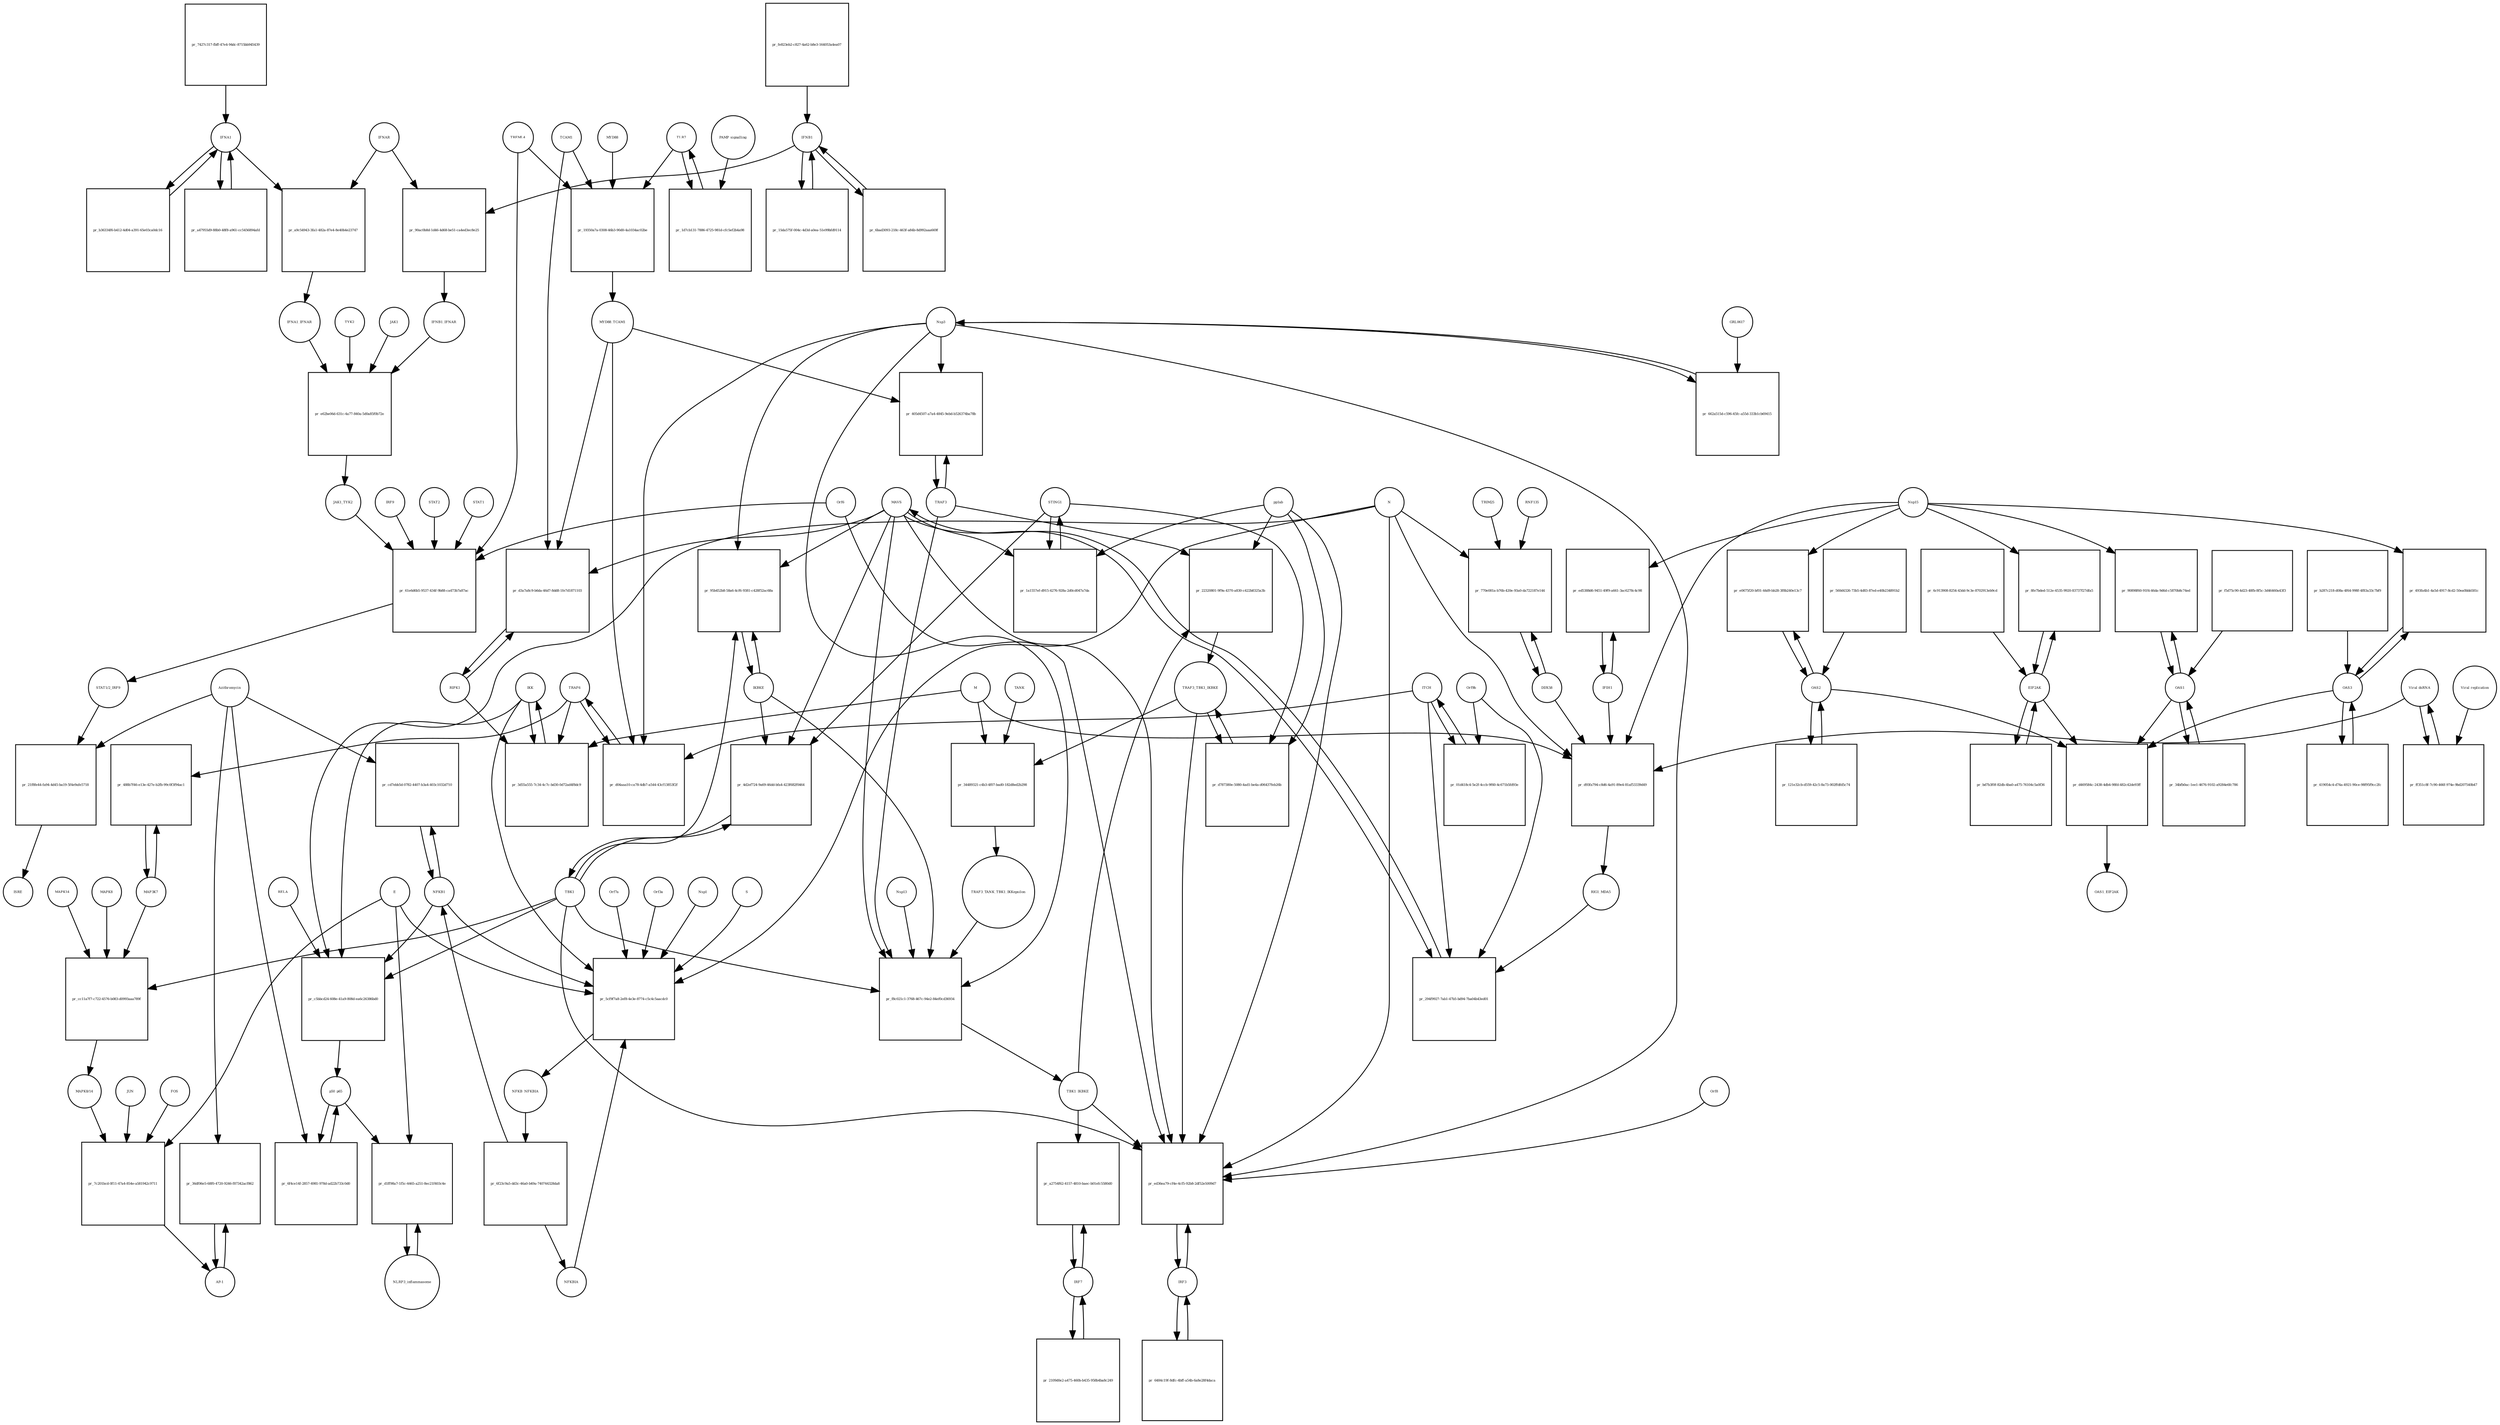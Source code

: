 strict digraph  {
IFNA1 [annotation="urn_miriam_pubmed_31226023|urn_miriam_wikipathways_WP4868", bipartite=0, cls=macromolecule, fontsize=4, label=IFNA1, shape=circle];
"pr_b36334f6-b412-4d04-a391-65e03ca0dc16" [annotation="", bipartite=1, cls=process, fontsize=4, label="pr_b36334f6-b412-4d04-a391-65e03ca0dc16", shape=square];
IFNB1 [annotation="urn_miriam_pubmed_31226023|urn_miriam_wikipathways_WP4868", bipartite=0, cls=macromolecule, fontsize=4, label=IFNB1, shape=circle];
"pr_15da575f-004c-4d3d-a0ea-51e99bfd9114" [annotation="", bipartite=1, cls=process, fontsize=4, label="pr_15da575f-004c-4d3d-a0ea-51e99bfd9114", shape=square];
"STAT1/2_IRF9" [annotation="urn_miriam_pubmed_31226023|urn_miriam_wikipathways_WP4868", bipartite=0, cls=complex, fontsize=4, label="STAT1/2_IRF9", shape=circle];
"pr_21f8fe44-fa94-4d45-ba19-5f4e9afe5718" [annotation="", bipartite=1, cls=process, fontsize=4, label="pr_21f8fe44-fa94-4d45-ba19-5f4e9afe5718", shape=square];
ISRE [annotation="urn_miriam_pubmed_31226023|urn_miriam_wikipathways_WP4868", bipartite=0, cls=complex, fontsize=4, label=ISRE, shape=circle];
Azithromycin [annotation=urn_miriam_wikipathways_WP4868, bipartite=0, cls="simple chemical", fontsize=4, label=Azithromycin, shape=circle];
"AP-1" [annotation="urn_miriam_pubmed_31226023|urn_miriam_wikipathways_WP4868", bipartite=0, cls=complex, fontsize=4, label="AP-1", shape=circle];
"pr_36df06e5-68f0-4720-9246-f87342acf862" [annotation="", bipartite=1, cls=process, fontsize=4, label="pr_36df06e5-68f0-4720-9246-f87342acf862", shape=square];
NFKB1 [annotation=urn_miriam_wikipathways_WP4868, bipartite=0, cls=macromolecule, fontsize=4, label=NFKB1, shape=circle];
"pr_cd7ebb5d-0782-4407-b3a4-403c1032d710" [annotation="", bipartite=1, cls=process, fontsize=4, label="pr_cd7ebb5d-0782-4407-b3a4-403c1032d710", shape=square];
IRF3 [annotation="", bipartite=0, cls=macromolecule, fontsize=4, label=IRF3, shape=circle];
"pr_6484c19f-8dfc-4bff-a54b-6a8e28f4daca" [annotation="", bipartite=1, cls=process, fontsize=4, label="pr_6484c19f-8dfc-4bff-a54b-6a8e28f4daca", shape=square];
p50_p65 [annotation="", bipartite=0, cls=complex, fontsize=4, label=p50_p65, shape=circle];
"pr_6f4ce14f-2857-4981-978d-ad22b733c0d0" [annotation="", bipartite=1, cls=process, fontsize=4, label="pr_6f4ce14f-2857-4981-978d-ad22b733c0d0", shape=square];
IRF7 [annotation="", bipartite=0, cls=macromolecule, fontsize=4, label=IRF7, shape=circle];
"pr_2109d0e2-a475-460b-b435-958b4ba8c249" [annotation="", bipartite=1, cls=process, fontsize=4, label="pr_2109d0e2-a475-460b-b435-958b4ba8c249", shape=square];
"pr_6bad3093-218c-463f-a84b-8d992aaa669f" [annotation="", bipartite=1, cls=process, fontsize=4, label="pr_6bad3093-218c-463f-a84b-8d992aaa669f", shape=square];
"pr_a47955d9-88b0-48f8-a961-cc5456894afd" [annotation="", bipartite=1, cls=process, fontsize=4, label="pr_a47955d9-88b0-48f8-a961-cc5456894afd", shape=square];
OAS1 [annotation="", bipartite=0, cls=macromolecule, fontsize=4, label=OAS1, shape=circle];
"pr_34bfb0ac-1ee1-4676-9102-a9284e6fc786" [annotation="", bipartite=1, cls=process, fontsize=4, label="pr_34bfb0ac-1ee1-4676-9102-a9284e6fc786", shape=square];
EIF2AK [annotation="", bipartite=0, cls=macromolecule, fontsize=4, label=EIF2AK, shape=circle];
"pr_bd7b3f0f-82db-4ba0-a475-76104c5a0f36" [annotation="", bipartite=1, cls=process, fontsize=4, label="pr_bd7b3f0f-82db-4ba0-a475-76104c5a0f36", shape=square];
OAS2 [annotation="", bipartite=0, cls=macromolecule, fontsize=4, label=OAS2, shape=circle];
"pr_121e32cb-d559-42c5-8a73-002ffdfd5c74" [annotation="", bipartite=1, cls=process, fontsize=4, label="pr_121e32cb-d559-42c5-8a73-002ffdfd5c74", shape=square];
OAS3 [annotation="", bipartite=0, cls=macromolecule, fontsize=4, label=OAS3, shape=circle];
"pr_419054c4-d74a-4921-90ce-98f95f9cc2fc" [annotation="", bipartite=1, cls=process, fontsize=4, label="pr_419054c4-d74a-4921-90ce-98f95f9cc2fc", shape=square];
"pr_fe823eb2-c827-4a62-b8e3-164053a4ea07" [annotation="", bipartite=1, cls=process, fontsize=4, label="pr_fe823eb2-c827-4a62-b8e3-164053a4ea07", shape=square];
"pr_7427c317-fbff-47e4-94dc-8715bb945439" [annotation="", bipartite=1, cls=process, fontsize=4, label="pr_7427c317-fbff-47e4-94dc-8715bb945439", shape=square];
"pr_f5d75c90-4d23-48fb-8f5c-3d46460a43f3" [annotation="", bipartite=1, cls=process, fontsize=4, label="pr_f5d75c90-4d23-48fb-8f5c-3d46460a43f3", shape=square];
"pr_6c913908-8254-43dd-9c3e-8702913eb9cd" [annotation="", bipartite=1, cls=process, fontsize=4, label="pr_6c913908-8254-43dd-9c3e-8702913eb9cd", shape=square];
TRAF6 [annotation="urn_miriam_pubmed_31226023|urn_miriam_wikipathways_WP4868", bipartite=0, cls=macromolecule, fontsize=4, label=TRAF6, shape=circle];
"pr_d04aaa10-ca78-4db7-a544-43cf13853f2f" [annotation="", bipartite=1, cls=process, fontsize=4, label="pr_d04aaa10-ca78-4db7-a544-43cf13853f2f", shape=square];
MYD88_TCAM1 [annotation=urn_miriam_pubmed_31226023, bipartite=0, cls=complex, fontsize=4, label=MYD88_TCAM1, shape=circle];
Nsp3 [annotation="urn_miriam_pubmed_31226023|urn_miriam_wikipathways_WP4868|urn_miriam_ncbiprotein_YP_009725299", bipartite=0, cls=macromolecule, fontsize=4, label=Nsp3, shape=circle];
ITCH [annotation="", bipartite=0, cls=macromolecule, fontsize=4, label=ITCH, shape=circle];
TBK1 [annotation="urn_miriam_pubmed_31226023|urn_miriam_wikipathways_WP4868|urn_miriam_pubmed_24622840", bipartite=0, cls=macromolecule, fontsize=4, label=TBK1, shape=circle];
"pr_4d2ef724-9a69-46dd-bfa4-423f682f0464" [annotation="", bipartite=1, cls=process, fontsize=4, label="pr_4d2ef724-9a69-46dd-bfa4-423f682f0464", shape=square];
IKBKE [annotation="", bipartite=0, cls=macromolecule, fontsize=4, label=IKBKE, shape=circle];
STING1 [annotation=urn_miriam_pubmed_24622840, bipartite=0, cls=macromolecule, fontsize=4, label=STING1, shape=circle];
MAVS [annotation="", bipartite=0, cls=macromolecule, fontsize=4, label=MAVS, shape=circle];
"pr_560d4326-73b5-4d83-87ed-e40b234891b2" [annotation="", bipartite=1, cls=process, fontsize=4, label="pr_560d4326-73b5-4d83-87ed-e40b234891b2", shape=square];
"pr_b287c218-d08a-4f64-998f-4f83a33c7bf9" [annotation="", bipartite=1, cls=process, fontsize=4, label="pr_b287c218-d08a-4f64-998f-4f83a33c7bf9", shape=square];
TRAF3 [annotation=urn_miriam_pubmed_31226023, bipartite=0, cls=macromolecule, fontsize=4, label=TRAF3, shape=circle];
"pr_405d4507-a7a4-4845-9ebd-b526374ba78b" [annotation="", bipartite=1, cls=process, fontsize=4, label="pr_405d4507-a7a4-4845-9ebd-b526374ba78b", shape=square];
MAP3K7 [annotation="", bipartite=0, cls=macromolecule, fontsize=4, label=MAP3K7, shape=circle];
"pr_488b7f46-e13e-427e-b2fb-99c0f3f94ac1" [annotation="", bipartite=1, cls=process, fontsize=4, label="pr_488b7f46-e13e-427e-b2fb-99c0f3f94ac1", shape=square];
IKK [annotation="", bipartite=0, cls=complex, fontsize=4, label=IKK, shape=circle];
"pr_3d55a555-7c34-4c7c-bd30-0d72ad4f8dc9" [annotation="", bipartite=1, cls=process, fontsize=4, label="pr_3d55a555-7c34-4c7c-bd30-0d72ad4f8dc9", shape=square];
RIPK1 [annotation="", bipartite=0, cls=macromolecule, fontsize=4, label=RIPK1, shape=circle];
M [annotation="urn_miriam_pubmed_31226023|urn_miriam_ncbiprotein_BCD58756", bipartite=0, cls=macromolecule, fontsize=4, label=M, shape=circle];
"pr_95b452b8-58a6-4cf6-9381-c428f52ac68a" [annotation="", bipartite=1, cls=process, fontsize=4, label="pr_95b452b8-58a6-4cf6-9381-c428f52ac68a", shape=square];
"pr_ed36ea79-cf4e-4cf5-92b8-2df52e5009d7" [annotation="", bipartite=1, cls=process, fontsize=4, label="pr_ed36ea79-cf4e-4cf5-92b8-2df52e5009d7", shape=square];
TBK1_IKBKE [annotation="urn_miriam_pubmed_31226023|urn_miriam_wikipathways_WP4868|urn_miriam_pubmed_24622840", bipartite=0, cls=complex, fontsize=4, label=TBK1_IKBKE, shape=circle];
N [annotation="urn_miriam_pubmed_31226023|urn_miriam_ncbiprotein_BCD58761", bipartite=0, cls=macromolecule, fontsize=4, label=N, shape=circle];
TRAF3_TBK1_IKBKE [annotation=urn_miriam_pubmed_24622840, bipartite=0, cls=complex, fontsize=4, label=TRAF3_TBK1_IKBKE, shape=circle];
Orf8 [annotation=urn_miriam_ncbiprotein_BCD58760, bipartite=0, cls=complex, fontsize=4, label=Orf8, shape=circle];
Orf6 [annotation="urn_miriam_pubmed_31226023|urn_miriam_ncbiprotein_BCD58757", bipartite=0, cls=macromolecule, fontsize=4, label=Orf6, shape=circle];
pp1ab [annotation="urn_miriam_ncbiprotein_YP_009724389|urn_miriam_pubmed_24622840", bipartite=0, cls=macromolecule, fontsize=4, label=pp1ab, shape=circle];
"pr_d3a7a8c9-b6da-46d7-8dd8-1fe7d1871103" [annotation="", bipartite=1, cls=process, fontsize=4, label="pr_d3a7a8c9-b6da-46d7-8dd8-1fe7d1871103", shape=square];
TCAM1 [annotation=urn_miriam_pubmed_31226023, bipartite=0, cls=macromolecule, fontsize=4, label=TCAM1, shape=circle];
"pr_294f9927-7ab1-47b5-bd94-7ba04b43ed01" [annotation="", bipartite=1, cls=process, fontsize=4, label="pr_294f9927-7ab1-47b5-bd94-7ba04b43ed01", shape=square];
RIG1_MDA5 [annotation="urn_miriam_pubmed_31226023|urn_miriam_pubmed_19052324", bipartite=0, cls=complex, fontsize=4, label=RIG1_MDA5, shape=circle];
Orf9b [annotation="urn_miriam_pubmed_31226023|urn_miriam_ncbiprotein_ABI96969|urn_miriam_uniprot_P0DTD2", bipartite=0, cls=macromolecule, fontsize=4, label=Orf9b, shape=circle];
"pr_493fa4b1-4a5d-4917-8cd2-50ea0bbb581c" [annotation="", bipartite=1, cls=process, fontsize=4, label="pr_493fa4b1-4a5d-4917-8cd2-50ea0bbb581c", shape=square];
Nsp15 [annotation="urn_miriam_pubmed_31226023|urn_miriam_ncbiprotein_YP_009725310", bipartite=0, cls=macromolecule, fontsize=4, label=Nsp15, shape=circle];
"pr_e0675f20-bf01-44d9-bb28-3f8b240e13c7" [annotation="", bipartite=1, cls=process, fontsize=4, label="pr_e0675f20-bf01-44d9-bb28-3f8b240e13c7", shape=square];
"pr_90898f60-91f4-46da-9d6d-c5870b8c74ed" [annotation="", bipartite=1, cls=process, fontsize=4, label="pr_90898f60-91f4-46da-9d6d-c5870b8c74ed", shape=square];
"pr_8fe7bded-512e-4535-9920-83737f27dfa5" [annotation="", bipartite=1, cls=process, fontsize=4, label="pr_8fe7bded-512e-4535-9920-83737f27dfa5", shape=square];
"Viral dsRNA" [annotation="urn_miriam_pubmed_31226023|urn_miriam_pubmed_19052324|urn_miriam_taxonomy_694009", bipartite=0, cls="nucleic acid feature", fontsize=4, label="Viral dsRNA", shape=circle];
"pr_ff351c8f-7c90-466f-974e-9bd207540b47" [annotation="", bipartite=1, cls=process, fontsize=4, label="pr_ff351c8f-7c90-466f-974e-9bd207540b47", shape=square];
"Viral replication" [annotation="urn_miriam_pubmed_31226023|urn_miriam_pubmed_19052324|urn_miriam_mesh_D014779", bipartite=0, cls=phenotype, fontsize=4, label="Viral replication", shape=circle];
"pr_662a515d-c596-45fc-a55d-333b1cb69415" [annotation="", bipartite=1, cls=process, fontsize=4, label="pr_662a515d-c596-45fc-a55d-333b1cb69415", shape=square];
GRL0617 [annotation=urn_miriam_wikipathways_WP4868, bipartite=0, cls="simple chemical", fontsize=4, label=GRL0617, shape=circle];
"pr_1a1557ef-d915-4276-928a-2d0cd047a7da" [annotation="", bipartite=1, cls=process, fontsize=4, label="pr_1a1557ef-d915-4276-928a-2d0cd047a7da", shape=square];
"pr_d787380e-5080-4ad1-be4a-d06437feb26b" [annotation="", bipartite=1, cls=process, fontsize=4, label="pr_d787380e-5080-4ad1-be4a-d06437feb26b", shape=square];
TLR7 [annotation=urn_miriam_pubmed_31226023, bipartite=0, cls=macromolecule, fontsize=4, label=TLR7, shape=circle];
"pr_1d7cb131-7886-4725-981d-cfc5ef2b4a98" [annotation="", bipartite=1, cls=process, fontsize=4, label="pr_1d7cb131-7886-4725-981d-cfc5ef2b4a98", shape=square];
"PAMP signalling" [annotation="urn_miriam_pubmed_31226023|urn_miriam_mesh_D000069452", bipartite=0, cls=phenotype, fontsize=4, label="PAMP signalling", shape=circle];
IFIH1 [annotation="", bipartite=0, cls=macromolecule, fontsize=4, label=IFIH1, shape=circle];
"pr_ed5388d6-9451-49f9-a661-3ac6278c4c98" [annotation="", bipartite=1, cls=process, fontsize=4, label="pr_ed5388d6-9451-49f9-a661-3ac6278c4c98", shape=square];
DDX58 [annotation="urn_miriam_pubmed_31226023|urn_miriam_pubmed_19052324", bipartite=0, cls=macromolecule, fontsize=4, label=DDX58, shape=circle];
"pr_770e081a-b76b-420e-93a0-da722187e144" [annotation="", bipartite=1, cls=process, fontsize=4, label="pr_770e081a-b76b-420e-93a0-da722187e144", shape=square];
TRIM25 [annotation="", bipartite=0, cls=macromolecule, fontsize=4, label=TRIM25, shape=circle];
RNF135 [annotation="", bipartite=0, cls=macromolecule, fontsize=4, label=RNF135, shape=circle];
"pr_01d418c4-5e2f-4ccb-9f60-4c671b5fd93e" [annotation="", bipartite=1, cls=process, fontsize=4, label="pr_01d418c4-5e2f-4ccb-9f60-4c671b5fd93e", shape=square];
"pr_34489321-c4b3-4f07-bad0-182d8ed2b298" [annotation="", bipartite=1, cls=process, fontsize=4, label="pr_34489321-c4b3-4f07-bad0-182d8ed2b298", shape=square];
TRAF3_TANK_TBK1_IKKepsilon [annotation="", bipartite=0, cls=complex, fontsize=4, label=TRAF3_TANK_TBK1_IKKepsilon, shape=circle];
TANK [annotation="", bipartite=0, cls=macromolecule, fontsize=4, label=TANK, shape=circle];
"pr_a2754f62-4157-4810-baec-b01efc5580d0" [annotation="", bipartite=1, cls=process, fontsize=4, label="pr_a2754f62-4157-4810-baec-b01efc5580d0", shape=square];
NLRP3_inflammasome [annotation="", bipartite=0, cls=complex, fontsize=4, label=NLRP3_inflammasome, shape=circle];
"pr_d1ff98a7-1f5c-4465-a251-8ec21f403c4e" [annotation="", bipartite=1, cls=process, fontsize=4, label="pr_d1ff98a7-1f5c-4465-a251-8ec21f403c4e", shape=square];
E [annotation="urn_miriam_pubmed_31226023|urn_miriam_ncbiprotein_BCD58755", bipartite=0, cls=macromolecule, fontsize=4, label=E, shape=circle];
STAT1 [annotation="urn_miriam_pubmed_31226023|urn_miriam_wikipathways_WP4868", bipartite=0, cls=macromolecule, fontsize=4, label=STAT1, shape=circle];
"pr_61e6d6b5-9537-434f-9b88-ca473b7a87ac" [annotation="", bipartite=1, cls=process, fontsize=4, label="pr_61e6d6b5-9537-434f-9b88-ca473b7a87ac", shape=square];
TREML4 [annotation=urn_miriam_wikipathways_WP4868, bipartite=0, cls=macromolecule, fontsize=4, label=TREML4, shape=circle];
JAK1_TYK2 [annotation="urn_miriam_pubmed_31226023|urn_miriam_wikipathways_WP4868", bipartite=0, cls=complex, fontsize=4, label=JAK1_TYK2, shape=circle];
IRF9 [annotation="urn_miriam_pubmed_31226023|urn_miriam_wikipathways_WP4868", bipartite=0, cls=macromolecule, fontsize=4, label=IRF9, shape=circle];
STAT2 [annotation="urn_miriam_pubmed_31226023|urn_miriam_wikipathways_WP4868", bipartite=0, cls=macromolecule, fontsize=4, label=STAT2, shape=circle];
"pr_d469584c-2438-4db4-98fd-482c42de93ff" [annotation="", bipartite=1, cls=process, fontsize=4, label="pr_d469584c-2438-4db4-98fd-482c42de93ff", shape=square];
OAS1_EIF2AK [annotation="", bipartite=0, cls=complex, fontsize=4, label=OAS1_EIF2AK, shape=circle];
JAK1 [annotation="urn_miriam_pubmed_31226023|urn_miriam_wikipathways_WP4868", bipartite=0, cls=macromolecule, fontsize=4, label=JAK1, shape=circle];
"pr_e62be06d-631c-4a77-840a-5d0a85f0b72e" [annotation="", bipartite=1, cls=process, fontsize=4, label="pr_e62be06d-631c-4a77-840a-5d0a85f0b72e", shape=square];
IFNA1_IFNAR [annotation="urn_miriam_pubmed_31226023|urn_miriam_wikipathways_WP4868", bipartite=0, cls=complex, fontsize=4, label=IFNA1_IFNAR, shape=circle];
IFNB1_IFNAR [annotation="urn_miriam_pubmed_31226023|urn_miriam_wikipathways_WP4868", bipartite=0, cls=complex, fontsize=4, label=IFNB1_IFNAR, shape=circle];
TYK2 [annotation="urn_miriam_pubmed_31226023|urn_miriam_wikipathways_WP4868", bipartite=0, cls=macromolecule, fontsize=4, label=TYK2, shape=circle];
MYD88 [annotation="urn_miriam_pubmed_31226023|urn_miriam_wikipathways_WP4868", bipartite=0, cls=macromolecule, fontsize=4, label=MYD88, shape=circle];
"pr_19350a7a-0308-46b3-90d0-4a1034ac02be" [annotation="", bipartite=1, cls=process, fontsize=4, label="pr_19350a7a-0308-46b3-90d0-4a1034ac02be", shape=square];
NFKB_NFKBIA [annotation="urn_miriam_pubmed_31226023|urn_miriam_wikipathways_WP4868", bipartite=0, cls=complex, fontsize=4, label=NFKB_NFKBIA, shape=circle];
"pr_6f23c9a5-dd3c-46a0-b49a-740744328da8" [annotation="", bipartite=1, cls=process, fontsize=4, label="pr_6f23c9a5-dd3c-46a0-b49a-740744328da8", shape=square];
NFKBIA [annotation="urn_miriam_pubmed_31226023|urn_miriam_wikipathways_WP4868", bipartite=0, cls=macromolecule, fontsize=4, label=NFKBIA, shape=circle];
IFNAR [annotation="urn_miriam_pubmed_31226023|urn_miriam_wikipathways_WP4868", bipartite=0, cls=complex, fontsize=4, label=IFNAR, shape=circle];
"pr_a9c54943-3fa1-482a-87e4-8e40b4e23747" [annotation="", bipartite=1, cls=process, fontsize=4, label="pr_a9c54943-3fa1-482a-87e4-8e40b4e23747", shape=square];
"pr_90ac0b8d-1d46-4d68-be51-ca4ed3ec8e25" [annotation="", bipartite=1, cls=process, fontsize=4, label="pr_90ac0b8d-1d46-4d68-be51-ca4ed3ec8e25", shape=square];
MAPK14 [annotation="urn_miriam_pubmed_31226023|urn_miriam_wikipathways_WP4868", bipartite=0, cls=macromolecule, fontsize=4, label=MAPK14, shape=circle];
"pr_cc11a7f7-c722-4576-b083-d0993aaa789f" [annotation="", bipartite=1, cls=process, fontsize=4, label="pr_cc11a7f7-c722-4576-b083-d0993aaa789f", shape=square];
"MAPK8/14" [annotation="urn_miriam_pubmed_31226023|urn_miriam_wikipathways_WP4868", bipartite=0, cls=complex, fontsize=4, label="MAPK8/14", shape=circle];
MAPK8 [annotation="urn_miriam_pubmed_31226023|urn_miriam_wikipathways_WP4868", bipartite=0, cls=macromolecule, fontsize=4, label=MAPK8, shape=circle];
JUN [annotation="urn_miriam_pubmed_31226023|urn_miriam_wikipathways_WP4868", bipartite=0, cls=macromolecule, fontsize=4, label=JUN, shape=circle];
"pr_7c201bcd-0f11-47a4-854e-a581942c9711" [annotation="", bipartite=1, cls=process, fontsize=4, label="pr_7c201bcd-0f11-47a4-854e-a581942c9711", shape=square];
FOS [annotation="urn_miriam_pubmed_31226023|urn_miriam_wikipathways_WP4868", bipartite=0, cls=macromolecule, fontsize=4, label=FOS, shape=circle];
"pr_5cf9f7a8-2ef8-4e3e-8774-c5c4c5aacdc0" [annotation="", bipartite=1, cls=process, fontsize=4, label="pr_5cf9f7a8-2ef8-4e3e-8774-c5c4c5aacdc0", shape=square];
Nsp1 [annotation="urn_miriam_pubmed_31226023|urn_miriam_ncbiprotein_YP_009725297", bipartite=0, cls=macromolecule, fontsize=4, label=Nsp1, shape=circle];
S [annotation=urn_miriam_ncbiprotein_BCD58753, bipartite=0, cls=macromolecule, fontsize=4, label=S, shape=circle];
Orf7a [annotation=urn_miriam_ncbiprotein_BCD58758, bipartite=0, cls=macromolecule, fontsize=4, label=Orf7a, shape=circle];
Orf3a [annotation=urn_miriam_ncbiprotein_BCD58754, bipartite=0, cls=macromolecule, fontsize=4, label=Orf3a, shape=circle];
"pr_f8c021c1-3768-467c-94e2-84ef0cd36934" [annotation="", bipartite=1, cls=process, fontsize=4, label="pr_f8c021c1-3768-467c-94e2-84ef0cd36934", shape=square];
Nsp13 [annotation="urn_miriam_uniprot_P0DTD1|urn_miriam_wikipathways_WP4868|urn_miriam_ncbiprotein_YP_009725308", bipartite=0, cls=macromolecule, fontsize=4, label=Nsp13, shape=circle];
RELA [annotation="", bipartite=0, cls=macromolecule, fontsize=4, label=RELA, shape=circle];
"pr_c5bbcd24-608e-41a9-808d-ea6c26386bd0" [annotation="", bipartite=1, cls=process, fontsize=4, label="pr_c5bbcd24-608e-41a9-808d-ea6c26386bd0", shape=square];
"pr_d93fa794-c8d6-4a91-89e4-81af53339d49" [annotation="", bipartite=1, cls=process, fontsize=4, label="pr_d93fa794-c8d6-4a91-89e4-81af53339d49", shape=square];
"pr_22320801-9f9a-4370-a830-c422b8325a3b" [annotation="", bipartite=1, cls=process, fontsize=4, label="pr_22320801-9f9a-4370-a830-c422b8325a3b", shape=square];
IFNA1 -> "pr_b36334f6-b412-4d04-a391-65e03ca0dc16"  [annotation="", interaction_type=consumption];
IFNA1 -> "pr_a47955d9-88b0-48f8-a961-cc5456894afd"  [annotation="", interaction_type=consumption];
IFNA1 -> "pr_a9c54943-3fa1-482a-87e4-8e40b4e23747"  [annotation="", interaction_type=consumption];
"pr_b36334f6-b412-4d04-a391-65e03ca0dc16" -> IFNA1  [annotation="", interaction_type=production];
IFNB1 -> "pr_15da575f-004c-4d3d-a0ea-51e99bfd9114"  [annotation="", interaction_type=consumption];
IFNB1 -> "pr_6bad3093-218c-463f-a84b-8d992aaa669f"  [annotation="", interaction_type=consumption];
IFNB1 -> "pr_90ac0b8d-1d46-4d68-be51-ca4ed3ec8e25"  [annotation="", interaction_type=consumption];
"pr_15da575f-004c-4d3d-a0ea-51e99bfd9114" -> IFNB1  [annotation="", interaction_type=production];
"STAT1/2_IRF9" -> "pr_21f8fe44-fa94-4d45-ba19-5f4e9afe5718"  [annotation="", interaction_type=consumption];
"pr_21f8fe44-fa94-4d45-ba19-5f4e9afe5718" -> ISRE  [annotation="", interaction_type=production];
Azithromycin -> "pr_21f8fe44-fa94-4d45-ba19-5f4e9afe5718"  [annotation=urn_miriam_pubmed_31226023, interaction_type=inhibition];
Azithromycin -> "pr_36df06e5-68f0-4720-9246-f87342acf862"  [annotation=urn_miriam_pubmed_31226023, interaction_type=inhibition];
Azithromycin -> "pr_cd7ebb5d-0782-4407-b3a4-403c1032d710"  [annotation=urn_miriam_wikipathways_WP4868, interaction_type=inhibition];
Azithromycin -> "pr_6f4ce14f-2857-4981-978d-ad22b733c0d0"  [annotation=urn_miriam_pubmed_31226023, interaction_type=inhibition];
"AP-1" -> "pr_36df06e5-68f0-4720-9246-f87342acf862"  [annotation="", interaction_type=consumption];
"pr_36df06e5-68f0-4720-9246-f87342acf862" -> "AP-1"  [annotation="", interaction_type=production];
NFKB1 -> "pr_cd7ebb5d-0782-4407-b3a4-403c1032d710"  [annotation="", interaction_type=consumption];
NFKB1 -> "pr_5cf9f7a8-2ef8-4e3e-8774-c5c4c5aacdc0"  [annotation="", interaction_type=consumption];
NFKB1 -> "pr_c5bbcd24-608e-41a9-808d-ea6c26386bd0"  [annotation="", interaction_type=consumption];
"pr_cd7ebb5d-0782-4407-b3a4-403c1032d710" -> NFKB1  [annotation="", interaction_type=production];
IRF3 -> "pr_6484c19f-8dfc-4bff-a54b-6a8e28f4daca"  [annotation="", interaction_type=consumption];
IRF3 -> "pr_ed36ea79-cf4e-4cf5-92b8-2df52e5009d7"  [annotation="", interaction_type=consumption];
"pr_6484c19f-8dfc-4bff-a54b-6a8e28f4daca" -> IRF3  [annotation="", interaction_type=production];
p50_p65 -> "pr_6f4ce14f-2857-4981-978d-ad22b733c0d0"  [annotation="", interaction_type=consumption];
p50_p65 -> "pr_d1ff98a7-1f5c-4465-a251-8ec21f403c4e"  [annotation="urn_miriam_pubmed_32133002|urn_miriam_taxonomy_694009|urn_miriam_pubmed_28531279", interaction_type=catalysis];
"pr_6f4ce14f-2857-4981-978d-ad22b733c0d0" -> p50_p65  [annotation="", interaction_type=production];
IRF7 -> "pr_2109d0e2-a475-460b-b435-958b4ba8c249"  [annotation="", interaction_type=consumption];
IRF7 -> "pr_a2754f62-4157-4810-baec-b01efc5580d0"  [annotation="", interaction_type=consumption];
"pr_2109d0e2-a475-460b-b435-958b4ba8c249" -> IRF7  [annotation="", interaction_type=production];
"pr_6bad3093-218c-463f-a84b-8d992aaa669f" -> IFNB1  [annotation="", interaction_type=production];
"pr_a47955d9-88b0-48f8-a961-cc5456894afd" -> IFNA1  [annotation="", interaction_type=production];
OAS1 -> "pr_34bfb0ac-1ee1-4676-9102-a9284e6fc786"  [annotation="", interaction_type=consumption];
OAS1 -> "pr_90898f60-91f4-46da-9d6d-c5870b8c74ed"  [annotation="", interaction_type=consumption];
OAS1 -> "pr_d469584c-2438-4db4-98fd-482c42de93ff"  [annotation="", interaction_type=consumption];
"pr_34bfb0ac-1ee1-4676-9102-a9284e6fc786" -> OAS1  [annotation="", interaction_type=production];
EIF2AK -> "pr_bd7b3f0f-82db-4ba0-a475-76104c5a0f36"  [annotation="", interaction_type=consumption];
EIF2AK -> "pr_8fe7bded-512e-4535-9920-83737f27dfa5"  [annotation="", interaction_type=consumption];
EIF2AK -> "pr_d469584c-2438-4db4-98fd-482c42de93ff"  [annotation="", interaction_type=consumption];
"pr_bd7b3f0f-82db-4ba0-a475-76104c5a0f36" -> EIF2AK  [annotation="", interaction_type=production];
OAS2 -> "pr_121e32cb-d559-42c5-8a73-002ffdfd5c74"  [annotation="", interaction_type=consumption];
OAS2 -> "pr_e0675f20-bf01-44d9-bb28-3f8b240e13c7"  [annotation="", interaction_type=consumption];
OAS2 -> "pr_d469584c-2438-4db4-98fd-482c42de93ff"  [annotation="", interaction_type=consumption];
"pr_121e32cb-d559-42c5-8a73-002ffdfd5c74" -> OAS2  [annotation="", interaction_type=production];
OAS3 -> "pr_419054c4-d74a-4921-90ce-98f95f9cc2fc"  [annotation="", interaction_type=consumption];
OAS3 -> "pr_493fa4b1-4a5d-4917-8cd2-50ea0bbb581c"  [annotation="", interaction_type=consumption];
OAS3 -> "pr_d469584c-2438-4db4-98fd-482c42de93ff"  [annotation="", interaction_type=consumption];
"pr_419054c4-d74a-4921-90ce-98f95f9cc2fc" -> OAS3  [annotation="", interaction_type=production];
"pr_fe823eb2-c827-4a62-b8e3-164053a4ea07" -> IFNB1  [annotation="", interaction_type=production];
"pr_7427c317-fbff-47e4-94dc-8715bb945439" -> IFNA1  [annotation="", interaction_type=production];
"pr_f5d75c90-4d23-48fb-8f5c-3d46460a43f3" -> OAS1  [annotation="", interaction_type=production];
"pr_6c913908-8254-43dd-9c3e-8702913eb9cd" -> EIF2AK  [annotation="", interaction_type=production];
TRAF6 -> "pr_d04aaa10-ca78-4db7-a544-43cf13853f2f"  [annotation="", interaction_type=consumption];
TRAF6 -> "pr_488b7f46-e13e-427e-b2fb-99c0f3f94ac1"  [annotation=urn_miriam_pubmed_31226023, interaction_type=catalysis];
TRAF6 -> "pr_3d55a555-7c34-4c7c-bd30-0d72ad4f8dc9"  [annotation="urn_miriam_pubmed_31226023|urn_miriam_taxonomy_694009", interaction_type=catalysis];
"pr_d04aaa10-ca78-4db7-a544-43cf13853f2f" -> TRAF6  [annotation="", interaction_type=production];
MYD88_TCAM1 -> "pr_d04aaa10-ca78-4db7-a544-43cf13853f2f"  [annotation="urn_miriam_pubmed_31226023|urn_miriam_taxonomy_694009|urn_miriam_pubmed_25135833", interaction_type=catalysis];
MYD88_TCAM1 -> "pr_405d4507-a7a4-4845-9ebd-b526374ba78b"  [annotation="urn_miriam_pubmed_31226023|urn_miriam_taxonomy_694009", interaction_type=catalysis];
MYD88_TCAM1 -> "pr_d3a7a8c9-b6da-46d7-8dd8-1fe7d1871103"  [annotation="urn_miriam_pubmed_20404851|urn_miriam_pubmed_31226023", interaction_type=catalysis];
Nsp3 -> "pr_d04aaa10-ca78-4db7-a544-43cf13853f2f"  [annotation="urn_miriam_pubmed_31226023|urn_miriam_taxonomy_694009|urn_miriam_pubmed_25135833", interaction_type=inhibition];
Nsp3 -> "pr_405d4507-a7a4-4845-9ebd-b526374ba78b"  [annotation="urn_miriam_pubmed_31226023|urn_miriam_taxonomy_694009", interaction_type=inhibition];
Nsp3 -> "pr_95b452b8-58a6-4cf6-9381-c428f52ac68a"  [annotation="urn_miriam_pubmed_18353649|urn_miriam_pubmed_25636800|urn_miriam_pubmed_31226023|urn_miriam_taxonomy_694009", interaction_type=inhibition];
Nsp3 -> "pr_ed36ea79-cf4e-4cf5-92b8-2df52e5009d7"  [annotation="urn_miriam_pubmed_14679297|urn_miriam_pubmed_17108024|urn_miriam_pubmed_24622840|urn_miriam_pubmed_25481026|urn_miriam_pubmed_25636800|urn_miriam_pubmed_29294448|urn_miriam_pubmed_17761676|urn_miriam_pubmed_18440553|urn_miriam_pubmed_31226023|urn_miriam_taxonomy_694009", interaction_type=inhibition];
Nsp3 -> "pr_662a515d-c596-45fc-a55d-333b1cb69415"  [annotation="", interaction_type=consumption];
Nsp3 -> "pr_f8c021c1-3768-467c-94e2-84ef0cd36934"  [annotation="urn_miriam_pubmed_31226023|urn_miriam_taxonomy_694009|urn_miriam_pubmed_19380580", interaction_type=inhibition];
ITCH -> "pr_d04aaa10-ca78-4db7-a544-43cf13853f2f"  [annotation="urn_miriam_pubmed_31226023|urn_miriam_taxonomy_694009|urn_miriam_pubmed_25135833", interaction_type=inhibition];
ITCH -> "pr_294f9927-7ab1-47b5-bd94-7ba04b43ed01"  [annotation="urn_miriam_pubmed_19052324|urn_miriam_pubmed_25135833|urn_miriam_pubmed_31226023|urn_miriam_taxonomy_694009", interaction_type=inhibition];
ITCH -> "pr_01d418c4-5e2f-4ccb-9f60-4c671b5fd93e"  [annotation="", interaction_type=consumption];
TBK1 -> "pr_4d2ef724-9a69-46dd-bfa4-423f682f0464"  [annotation="", interaction_type=consumption];
TBK1 -> "pr_95b452b8-58a6-4cf6-9381-c428f52ac68a"  [annotation="urn_miriam_pubmed_18353649|urn_miriam_pubmed_25636800|urn_miriam_pubmed_31226023|urn_miriam_taxonomy_694009", interaction_type=catalysis];
TBK1 -> "pr_ed36ea79-cf4e-4cf5-92b8-2df52e5009d7"  [annotation="urn_miriam_pubmed_14679297|urn_miriam_pubmed_17108024|urn_miriam_pubmed_24622840|urn_miriam_pubmed_25481026|urn_miriam_pubmed_25636800|urn_miriam_pubmed_29294448|urn_miriam_pubmed_17761676|urn_miriam_pubmed_18440553|urn_miriam_pubmed_31226023|urn_miriam_taxonomy_694009", interaction_type=catalysis];
TBK1 -> "pr_cc11a7f7-c722-4576-b083-d0993aaa789f"  [annotation=urn_miriam_pubmed_31226023, interaction_type=catalysis];
TBK1 -> "pr_f8c021c1-3768-467c-94e2-84ef0cd36934"  [annotation="", interaction_type=consumption];
TBK1 -> "pr_c5bbcd24-608e-41a9-808d-ea6c26386bd0"  [annotation="urn_miriam_pubmed_14679297|urn_miriam_pubmed_17108024|urn_miriam_pubmed_19609947|urn_miriam_pubmed_31226023|urn_miriam_taxonomy_694009", interaction_type=catalysis];
"pr_4d2ef724-9a69-46dd-bfa4-423f682f0464" -> TBK1  [annotation="", interaction_type=production];
IKBKE -> "pr_4d2ef724-9a69-46dd-bfa4-423f682f0464"  [annotation="urn_miriam_pubmed_24622840|urn_miriam_pubmed_25636800|urn_miriam_pubmed_26631542", interaction_type=catalysis];
IKBKE -> "pr_95b452b8-58a6-4cf6-9381-c428f52ac68a"  [annotation="", interaction_type=consumption];
IKBKE -> "pr_f8c021c1-3768-467c-94e2-84ef0cd36934"  [annotation="", interaction_type=consumption];
STING1 -> "pr_4d2ef724-9a69-46dd-bfa4-423f682f0464"  [annotation="urn_miriam_pubmed_24622840|urn_miriam_pubmed_25636800|urn_miriam_pubmed_26631542", interaction_type=catalysis];
STING1 -> "pr_1a1557ef-d915-4276-928a-2d0cd047a7da"  [annotation="", interaction_type=consumption];
STING1 -> "pr_d787380e-5080-4ad1-be4a-d06437feb26b"  [annotation="urn_miriam_pubmed_24622840|urn_miriam_taxonomy_694009", interaction_type=catalysis];
MAVS -> "pr_4d2ef724-9a69-46dd-bfa4-423f682f0464"  [annotation="urn_miriam_pubmed_24622840|urn_miriam_pubmed_25636800|urn_miriam_pubmed_26631542", interaction_type=catalysis];
MAVS -> "pr_95b452b8-58a6-4cf6-9381-c428f52ac68a"  [annotation="urn_miriam_pubmed_18353649|urn_miriam_pubmed_25636800|urn_miriam_pubmed_31226023|urn_miriam_taxonomy_694009", interaction_type=catalysis];
MAVS -> "pr_ed36ea79-cf4e-4cf5-92b8-2df52e5009d7"  [annotation="urn_miriam_pubmed_14679297|urn_miriam_pubmed_17108024|urn_miriam_pubmed_24622840|urn_miriam_pubmed_25481026|urn_miriam_pubmed_25636800|urn_miriam_pubmed_29294448|urn_miriam_pubmed_17761676|urn_miriam_pubmed_18440553|urn_miriam_pubmed_31226023|urn_miriam_taxonomy_694009", interaction_type=catalysis];
MAVS -> "pr_d3a7a8c9-b6da-46d7-8dd8-1fe7d1871103"  [annotation="urn_miriam_pubmed_20404851|urn_miriam_pubmed_31226023", interaction_type=catalysis];
MAVS -> "pr_294f9927-7ab1-47b5-bd94-7ba04b43ed01"  [annotation="", interaction_type=consumption];
MAVS -> "pr_1a1557ef-d915-4276-928a-2d0cd047a7da"  [annotation="urn_miriam_pubmed_22312431|urn_miriam_pubmed_24622840|urn_miriam_taxonomy_694009", interaction_type=catalysis];
MAVS -> "pr_f8c021c1-3768-467c-94e2-84ef0cd36934"  [annotation="urn_miriam_pubmed_31226023|urn_miriam_taxonomy_694009|urn_miriam_pubmed_19380580", interaction_type=catalysis];
"pr_560d4326-73b5-4d83-87ed-e40b234891b2" -> OAS2  [annotation="", interaction_type=production];
"pr_b287c218-d08a-4f64-998f-4f83a33c7bf9" -> OAS3  [annotation="", interaction_type=production];
TRAF3 -> "pr_405d4507-a7a4-4845-9ebd-b526374ba78b"  [annotation="", interaction_type=consumption];
TRAF3 -> "pr_f8c021c1-3768-467c-94e2-84ef0cd36934"  [annotation="urn_miriam_pubmed_31226023|urn_miriam_taxonomy_694009|urn_miriam_pubmed_19380580", interaction_type=catalysis];
TRAF3 -> "pr_22320801-9f9a-4370-a830-c422b8325a3b"  [annotation="", interaction_type=consumption];
"pr_405d4507-a7a4-4845-9ebd-b526374ba78b" -> TRAF3  [annotation="", interaction_type=production];
MAP3K7 -> "pr_488b7f46-e13e-427e-b2fb-99c0f3f94ac1"  [annotation="", interaction_type=consumption];
MAP3K7 -> "pr_cc11a7f7-c722-4576-b083-d0993aaa789f"  [annotation=urn_miriam_pubmed_31226023, interaction_type=catalysis];
"pr_488b7f46-e13e-427e-b2fb-99c0f3f94ac1" -> MAP3K7  [annotation="", interaction_type=production];
IKK -> "pr_3d55a555-7c34-4c7c-bd30-0d72ad4f8dc9"  [annotation="", interaction_type=consumption];
IKK -> "pr_5cf9f7a8-2ef8-4e3e-8774-c5c4c5aacdc0"  [annotation="urn_miriam_pubmed_31226023|urn_miriam_taxonomy_694009", interaction_type=inhibition];
IKK -> "pr_c5bbcd24-608e-41a9-808d-ea6c26386bd0"  [annotation="urn_miriam_pubmed_14679297|urn_miriam_pubmed_17108024|urn_miriam_pubmed_19609947|urn_miriam_pubmed_31226023|urn_miriam_taxonomy_694009", interaction_type=catalysis];
"pr_3d55a555-7c34-4c7c-bd30-0d72ad4f8dc9" -> IKK  [annotation="", interaction_type=production];
RIPK1 -> "pr_3d55a555-7c34-4c7c-bd30-0d72ad4f8dc9"  [annotation="urn_miriam_pubmed_31226023|urn_miriam_taxonomy_694009", interaction_type=catalysis];
RIPK1 -> "pr_d3a7a8c9-b6da-46d7-8dd8-1fe7d1871103"  [annotation="", interaction_type=consumption];
M -> "pr_3d55a555-7c34-4c7c-bd30-0d72ad4f8dc9"  [annotation="urn_miriam_pubmed_31226023|urn_miriam_taxonomy_694009", interaction_type=inhibition];
M -> "pr_34489321-c4b3-4f07-bad0-182d8ed2b298"  [annotation="urn_miriam_pubmed_19380580|urn_miriam_taxonomy_694009", interaction_type=inhibition];
M -> "pr_d93fa794-c8d6-4a91-89e4-81af53339d49"  [annotation="urn_miriam_pubmed_19052324|urn_miriam_pubmed_31226023|urn_miriam_taxonomy_694009", interaction_type=inhibition];
"pr_95b452b8-58a6-4cf6-9381-c428f52ac68a" -> IKBKE  [annotation="", interaction_type=production];
"pr_ed36ea79-cf4e-4cf5-92b8-2df52e5009d7" -> IRF3  [annotation="", interaction_type=production];
TBK1_IKBKE -> "pr_ed36ea79-cf4e-4cf5-92b8-2df52e5009d7"  [annotation="urn_miriam_pubmed_14679297|urn_miriam_pubmed_17108024|urn_miriam_pubmed_24622840|urn_miriam_pubmed_25481026|urn_miriam_pubmed_25636800|urn_miriam_pubmed_29294448|urn_miriam_pubmed_17761676|urn_miriam_pubmed_18440553|urn_miriam_pubmed_31226023|urn_miriam_taxonomy_694009", interaction_type=catalysis];
TBK1_IKBKE -> "pr_a2754f62-4157-4810-baec-b01efc5580d0"  [annotation=urn_miriam_pubmed_19380580, interaction_type=catalysis];
TBK1_IKBKE -> "pr_22320801-9f9a-4370-a830-c422b8325a3b"  [annotation="", interaction_type=consumption];
N -> "pr_ed36ea79-cf4e-4cf5-92b8-2df52e5009d7"  [annotation="urn_miriam_pubmed_14679297|urn_miriam_pubmed_17108024|urn_miriam_pubmed_24622840|urn_miriam_pubmed_25481026|urn_miriam_pubmed_25636800|urn_miriam_pubmed_29294448|urn_miriam_pubmed_17761676|urn_miriam_pubmed_18440553|urn_miriam_pubmed_31226023|urn_miriam_taxonomy_694009", interaction_type=inhibition];
N -> "pr_770e081a-b76b-420e-93a0-da722187e144"  [annotation="urn_miriam_pubmed_25581309|urn_miriam_pubmed_28148787|urn_miriam_taxonomy_694009", interaction_type=inhibition];
N -> "pr_5cf9f7a8-2ef8-4e3e-8774-c5c4c5aacdc0"  [annotation="urn_miriam_pubmed_31226023|urn_miriam_taxonomy_694009", interaction_type=catalysis];
N -> "pr_c5bbcd24-608e-41a9-808d-ea6c26386bd0"  [annotation="urn_miriam_pubmed_14679297|urn_miriam_pubmed_17108024|urn_miriam_pubmed_19609947|urn_miriam_pubmed_31226023|urn_miriam_taxonomy_694009", interaction_type=inhibition];
N -> "pr_d93fa794-c8d6-4a91-89e4-81af53339d49"  [annotation="urn_miriam_pubmed_19052324|urn_miriam_pubmed_31226023|urn_miriam_taxonomy_694009", interaction_type=inhibition];
TRAF3_TBK1_IKBKE -> "pr_ed36ea79-cf4e-4cf5-92b8-2df52e5009d7"  [annotation="urn_miriam_pubmed_14679297|urn_miriam_pubmed_17108024|urn_miriam_pubmed_24622840|urn_miriam_pubmed_25481026|urn_miriam_pubmed_25636800|urn_miriam_pubmed_29294448|urn_miriam_pubmed_17761676|urn_miriam_pubmed_18440553|urn_miriam_pubmed_31226023|urn_miriam_taxonomy_694009", interaction_type=catalysis];
TRAF3_TBK1_IKBKE -> "pr_d787380e-5080-4ad1-be4a-d06437feb26b"  [annotation="", interaction_type=consumption];
TRAF3_TBK1_IKBKE -> "pr_34489321-c4b3-4f07-bad0-182d8ed2b298"  [annotation="", interaction_type=consumption];
Orf8 -> "pr_ed36ea79-cf4e-4cf5-92b8-2df52e5009d7"  [annotation="urn_miriam_pubmed_14679297|urn_miriam_pubmed_17108024|urn_miriam_pubmed_24622840|urn_miriam_pubmed_25481026|urn_miriam_pubmed_25636800|urn_miriam_pubmed_29294448|urn_miriam_pubmed_17761676|urn_miriam_pubmed_18440553|urn_miriam_pubmed_31226023|urn_miriam_taxonomy_694009", interaction_type=inhibition];
Orf6 -> "pr_ed36ea79-cf4e-4cf5-92b8-2df52e5009d7"  [annotation="urn_miriam_pubmed_14679297|urn_miriam_pubmed_17108024|urn_miriam_pubmed_24622840|urn_miriam_pubmed_25481026|urn_miriam_pubmed_25636800|urn_miriam_pubmed_29294448|urn_miriam_pubmed_17761676|urn_miriam_pubmed_18440553|urn_miriam_pubmed_31226023|urn_miriam_taxonomy_694009", interaction_type=inhibition];
Orf6 -> "pr_61e6d6b5-9537-434f-9b88-ca473b7a87ac"  [annotation="urn_miriam_pubmed_31226023|urn_miriam_taxonomy_694009", interaction_type=inhibition];
pp1ab -> "pr_ed36ea79-cf4e-4cf5-92b8-2df52e5009d7"  [annotation="urn_miriam_pubmed_14679297|urn_miriam_pubmed_17108024|urn_miriam_pubmed_24622840|urn_miriam_pubmed_25481026|urn_miriam_pubmed_25636800|urn_miriam_pubmed_29294448|urn_miriam_pubmed_17761676|urn_miriam_pubmed_18440553|urn_miriam_pubmed_31226023|urn_miriam_taxonomy_694009", interaction_type=inhibition];
pp1ab -> "pr_1a1557ef-d915-4276-928a-2d0cd047a7da"  [annotation="urn_miriam_pubmed_22312431|urn_miriam_pubmed_24622840|urn_miriam_taxonomy_694009", interaction_type=inhibition];
pp1ab -> "pr_d787380e-5080-4ad1-be4a-d06437feb26b"  [annotation="urn_miriam_pubmed_24622840|urn_miriam_taxonomy_694009", interaction_type=inhibition];
pp1ab -> "pr_22320801-9f9a-4370-a830-c422b8325a3b"  [annotation="urn_miriam_pubmed_24622840|urn_miriam_taxonomy_694009", interaction_type=inhibition];
"pr_d3a7a8c9-b6da-46d7-8dd8-1fe7d1871103" -> RIPK1  [annotation="", interaction_type=production];
TCAM1 -> "pr_d3a7a8c9-b6da-46d7-8dd8-1fe7d1871103"  [annotation="urn_miriam_pubmed_20404851|urn_miriam_pubmed_31226023", interaction_type=catalysis];
TCAM1 -> "pr_19350a7a-0308-46b3-90d0-4a1034ac02be"  [annotation="", interaction_type=consumption];
"pr_294f9927-7ab1-47b5-bd94-7ba04b43ed01" -> MAVS  [annotation="", interaction_type=production];
RIG1_MDA5 -> "pr_294f9927-7ab1-47b5-bd94-7ba04b43ed01"  [annotation="urn_miriam_pubmed_19052324|urn_miriam_pubmed_25135833|urn_miriam_pubmed_31226023|urn_miriam_taxonomy_694009", interaction_type=catalysis];
Orf9b -> "pr_294f9927-7ab1-47b5-bd94-7ba04b43ed01"  [annotation="urn_miriam_pubmed_19052324|urn_miriam_pubmed_25135833|urn_miriam_pubmed_31226023|urn_miriam_taxonomy_694009", interaction_type=inhibition];
Orf9b -> "pr_01d418c4-5e2f-4ccb-9f60-4c671b5fd93e"  [annotation="urn_miriam_pubmed_25135833|urn_miriam_taxonomy_694009", interaction_type=catalysis];
"pr_493fa4b1-4a5d-4917-8cd2-50ea0bbb581c" -> OAS3  [annotation="", interaction_type=production];
Nsp15 -> "pr_493fa4b1-4a5d-4917-8cd2-50ea0bbb581c"  [annotation="urn_miriam_pubmed_31226023|urn_miriam_taxonomy_694009", interaction_type=inhibition];
Nsp15 -> "pr_e0675f20-bf01-44d9-bb28-3f8b240e13c7"  [annotation="urn_miriam_pubmed_31226023|urn_miriam_taxonomy_694009", interaction_type=inhibition];
Nsp15 -> "pr_90898f60-91f4-46da-9d6d-c5870b8c74ed"  [annotation="urn_miriam_pubmed_31226023|urn_miriam_taxonomy_694009", interaction_type=inhibition];
Nsp15 -> "pr_8fe7bded-512e-4535-9920-83737f27dfa5"  [annotation="urn_miriam_pubmed_31226023|urn_miriam_taxonomy_694009", interaction_type=inhibition];
Nsp15 -> "pr_ed5388d6-9451-49f9-a661-3ac6278c4c98"  [annotation="urn_miriam_pubmed_28158275|urn_miriam_taxonomy_694009", interaction_type=inhibition];
Nsp15 -> "pr_d93fa794-c8d6-4a91-89e4-81af53339d49"  [annotation="urn_miriam_pubmed_19052324|urn_miriam_pubmed_31226023|urn_miriam_taxonomy_694009", interaction_type=inhibition];
"pr_e0675f20-bf01-44d9-bb28-3f8b240e13c7" -> OAS2  [annotation="", interaction_type=production];
"pr_90898f60-91f4-46da-9d6d-c5870b8c74ed" -> OAS1  [annotation="", interaction_type=production];
"pr_8fe7bded-512e-4535-9920-83737f27dfa5" -> EIF2AK  [annotation="", interaction_type=production];
"Viral dsRNA" -> "pr_ff351c8f-7c90-466f-974e-9bd207540b47"  [annotation="", interaction_type=consumption];
"Viral dsRNA" -> "pr_d93fa794-c8d6-4a91-89e4-81af53339d49"  [annotation="urn_miriam_pubmed_19052324|urn_miriam_pubmed_31226023|urn_miriam_taxonomy_694009", interaction_type=catalysis];
"pr_ff351c8f-7c90-466f-974e-9bd207540b47" -> "Viral dsRNA"  [annotation="", interaction_type=production];
"Viral replication" -> "pr_ff351c8f-7c90-466f-974e-9bd207540b47"  [annotation="urn_miriam_pubmed_31226023|urn_miriam_taxonomy_694009", interaction_type="necessary stimulation"];
"pr_662a515d-c596-45fc-a55d-333b1cb69415" -> Nsp3  [annotation="", interaction_type=production];
GRL0617 -> "pr_662a515d-c596-45fc-a55d-333b1cb69415"  [annotation=urn_miriam_pubmed_31226023, interaction_type=inhibition];
"pr_1a1557ef-d915-4276-928a-2d0cd047a7da" -> STING1  [annotation="", interaction_type=production];
"pr_d787380e-5080-4ad1-be4a-d06437feb26b" -> TRAF3_TBK1_IKBKE  [annotation="", interaction_type=production];
TLR7 -> "pr_1d7cb131-7886-4725-981d-cfc5ef2b4a98"  [annotation="", interaction_type=consumption];
TLR7 -> "pr_19350a7a-0308-46b3-90d0-4a1034ac02be"  [annotation=urn_miriam_pubmed_31226023, interaction_type=catalysis];
"pr_1d7cb131-7886-4725-981d-cfc5ef2b4a98" -> TLR7  [annotation="", interaction_type=production];
"PAMP signalling" -> "pr_1d7cb131-7886-4725-981d-cfc5ef2b4a98"  [annotation=urn_miriam_pubmed_31226023, interaction_type="necessary stimulation"];
IFIH1 -> "pr_ed5388d6-9451-49f9-a661-3ac6278c4c98"  [annotation="", interaction_type=consumption];
IFIH1 -> "pr_d93fa794-c8d6-4a91-89e4-81af53339d49"  [annotation="", interaction_type=consumption];
"pr_ed5388d6-9451-49f9-a661-3ac6278c4c98" -> IFIH1  [annotation="", interaction_type=production];
DDX58 -> "pr_770e081a-b76b-420e-93a0-da722187e144"  [annotation="", interaction_type=consumption];
DDX58 -> "pr_d93fa794-c8d6-4a91-89e4-81af53339d49"  [annotation="", interaction_type=consumption];
"pr_770e081a-b76b-420e-93a0-da722187e144" -> DDX58  [annotation="", interaction_type=production];
TRIM25 -> "pr_770e081a-b76b-420e-93a0-da722187e144"  [annotation="urn_miriam_pubmed_25581309|urn_miriam_pubmed_28148787|urn_miriam_taxonomy_694009", interaction_type=catalysis];
RNF135 -> "pr_770e081a-b76b-420e-93a0-da722187e144"  [annotation="urn_miriam_pubmed_25581309|urn_miriam_pubmed_28148787|urn_miriam_taxonomy_694009", interaction_type=catalysis];
"pr_01d418c4-5e2f-4ccb-9f60-4c671b5fd93e" -> ITCH  [annotation="", interaction_type=production];
"pr_34489321-c4b3-4f07-bad0-182d8ed2b298" -> TRAF3_TANK_TBK1_IKKepsilon  [annotation="", interaction_type=production];
TRAF3_TANK_TBK1_IKKepsilon -> "pr_f8c021c1-3768-467c-94e2-84ef0cd36934"  [annotation="urn_miriam_pubmed_31226023|urn_miriam_taxonomy_694009|urn_miriam_pubmed_19380580", interaction_type=catalysis];
TANK -> "pr_34489321-c4b3-4f07-bad0-182d8ed2b298"  [annotation="", interaction_type=consumption];
"pr_a2754f62-4157-4810-baec-b01efc5580d0" -> IRF7  [annotation="", interaction_type=production];
NLRP3_inflammasome -> "pr_d1ff98a7-1f5c-4465-a251-8ec21f403c4e"  [annotation="", interaction_type=consumption];
"pr_d1ff98a7-1f5c-4465-a251-8ec21f403c4e" -> NLRP3_inflammasome  [annotation="", interaction_type=production];
E -> "pr_d1ff98a7-1f5c-4465-a251-8ec21f403c4e"  [annotation="urn_miriam_pubmed_32133002|urn_miriam_taxonomy_694009|urn_miriam_pubmed_28531279", interaction_type=catalysis];
E -> "pr_7c201bcd-0f11-47a4-854e-a581942c9711"  [annotation="urn_miriam_pubmed_31226023|urn_miriam_taxonomy_694009", interaction_type=catalysis];
E -> "pr_5cf9f7a8-2ef8-4e3e-8774-c5c4c5aacdc0"  [annotation="urn_miriam_pubmed_31226023|urn_miriam_taxonomy_694009", interaction_type=catalysis];
STAT1 -> "pr_61e6d6b5-9537-434f-9b88-ca473b7a87ac"  [annotation="", interaction_type=consumption];
"pr_61e6d6b5-9537-434f-9b88-ca473b7a87ac" -> "STAT1/2_IRF9"  [annotation="", interaction_type=production];
TREML4 -> "pr_61e6d6b5-9537-434f-9b88-ca473b7a87ac"  [annotation="urn_miriam_pubmed_31226023|urn_miriam_taxonomy_694009", interaction_type=catalysis];
TREML4 -> "pr_19350a7a-0308-46b3-90d0-4a1034ac02be"  [annotation=urn_miriam_pubmed_31226023, interaction_type=catalysis];
JAK1_TYK2 -> "pr_61e6d6b5-9537-434f-9b88-ca473b7a87ac"  [annotation="urn_miriam_pubmed_31226023|urn_miriam_taxonomy_694009", interaction_type=catalysis];
IRF9 -> "pr_61e6d6b5-9537-434f-9b88-ca473b7a87ac"  [annotation="", interaction_type=consumption];
STAT2 -> "pr_61e6d6b5-9537-434f-9b88-ca473b7a87ac"  [annotation="", interaction_type=consumption];
"pr_d469584c-2438-4db4-98fd-482c42de93ff" -> OAS1_EIF2AK  [annotation="", interaction_type=production];
JAK1 -> "pr_e62be06d-631c-4a77-840a-5d0a85f0b72e"  [annotation="", interaction_type=consumption];
"pr_e62be06d-631c-4a77-840a-5d0a85f0b72e" -> JAK1_TYK2  [annotation="", interaction_type=production];
IFNA1_IFNAR -> "pr_e62be06d-631c-4a77-840a-5d0a85f0b72e"  [annotation=urn_miriam_pubmed_31226023, interaction_type=catalysis];
IFNB1_IFNAR -> "pr_e62be06d-631c-4a77-840a-5d0a85f0b72e"  [annotation=urn_miriam_pubmed_31226023, interaction_type=catalysis];
TYK2 -> "pr_e62be06d-631c-4a77-840a-5d0a85f0b72e"  [annotation="", interaction_type=consumption];
MYD88 -> "pr_19350a7a-0308-46b3-90d0-4a1034ac02be"  [annotation="", interaction_type=consumption];
"pr_19350a7a-0308-46b3-90d0-4a1034ac02be" -> MYD88_TCAM1  [annotation="", interaction_type=production];
NFKB_NFKBIA -> "pr_6f23c9a5-dd3c-46a0-b49a-740744328da8"  [annotation="", interaction_type=consumption];
"pr_6f23c9a5-dd3c-46a0-b49a-740744328da8" -> NFKBIA  [annotation="", interaction_type=production];
"pr_6f23c9a5-dd3c-46a0-b49a-740744328da8" -> NFKB1  [annotation="", interaction_type=production];
NFKBIA -> "pr_5cf9f7a8-2ef8-4e3e-8774-c5c4c5aacdc0"  [annotation="", interaction_type=consumption];
IFNAR -> "pr_a9c54943-3fa1-482a-87e4-8e40b4e23747"  [annotation="", interaction_type=consumption];
IFNAR -> "pr_90ac0b8d-1d46-4d68-be51-ca4ed3ec8e25"  [annotation="", interaction_type=consumption];
"pr_a9c54943-3fa1-482a-87e4-8e40b4e23747" -> IFNA1_IFNAR  [annotation="", interaction_type=production];
"pr_90ac0b8d-1d46-4d68-be51-ca4ed3ec8e25" -> IFNB1_IFNAR  [annotation="", interaction_type=production];
MAPK14 -> "pr_cc11a7f7-c722-4576-b083-d0993aaa789f"  [annotation="", interaction_type=consumption];
"pr_cc11a7f7-c722-4576-b083-d0993aaa789f" -> "MAPK8/14"  [annotation="", interaction_type=production];
"MAPK8/14" -> "pr_7c201bcd-0f11-47a4-854e-a581942c9711"  [annotation="urn_miriam_pubmed_31226023|urn_miriam_taxonomy_694009", interaction_type=catalysis];
MAPK8 -> "pr_cc11a7f7-c722-4576-b083-d0993aaa789f"  [annotation="", interaction_type=consumption];
JUN -> "pr_7c201bcd-0f11-47a4-854e-a581942c9711"  [annotation="", interaction_type=consumption];
"pr_7c201bcd-0f11-47a4-854e-a581942c9711" -> "AP-1"  [annotation="", interaction_type=production];
FOS -> "pr_7c201bcd-0f11-47a4-854e-a581942c9711"  [annotation="", interaction_type=consumption];
"pr_5cf9f7a8-2ef8-4e3e-8774-c5c4c5aacdc0" -> NFKB_NFKBIA  [annotation="", interaction_type=production];
Nsp1 -> "pr_5cf9f7a8-2ef8-4e3e-8774-c5c4c5aacdc0"  [annotation="urn_miriam_pubmed_31226023|urn_miriam_taxonomy_694009", interaction_type=catalysis];
S -> "pr_5cf9f7a8-2ef8-4e3e-8774-c5c4c5aacdc0"  [annotation="urn_miriam_pubmed_31226023|urn_miriam_taxonomy_694009", interaction_type=catalysis];
Orf7a -> "pr_5cf9f7a8-2ef8-4e3e-8774-c5c4c5aacdc0"  [annotation="urn_miriam_pubmed_31226023|urn_miriam_taxonomy_694009", interaction_type=catalysis];
Orf3a -> "pr_5cf9f7a8-2ef8-4e3e-8774-c5c4c5aacdc0"  [annotation="urn_miriam_pubmed_31226023|urn_miriam_taxonomy_694009", interaction_type=catalysis];
"pr_f8c021c1-3768-467c-94e2-84ef0cd36934" -> TBK1_IKBKE  [annotation="", interaction_type=production];
Nsp13 -> "pr_f8c021c1-3768-467c-94e2-84ef0cd36934"  [annotation="urn_miriam_pubmed_31226023|urn_miriam_taxonomy_694009|urn_miriam_pubmed_19380580", interaction_type=catalysis];
RELA -> "pr_c5bbcd24-608e-41a9-808d-ea6c26386bd0"  [annotation="", interaction_type=consumption];
"pr_c5bbcd24-608e-41a9-808d-ea6c26386bd0" -> p50_p65  [annotation="", interaction_type=production];
"pr_d93fa794-c8d6-4a91-89e4-81af53339d49" -> RIG1_MDA5  [annotation="", interaction_type=production];
"pr_22320801-9f9a-4370-a830-c422b8325a3b" -> TRAF3_TBK1_IKBKE  [annotation="", interaction_type=production];
}
